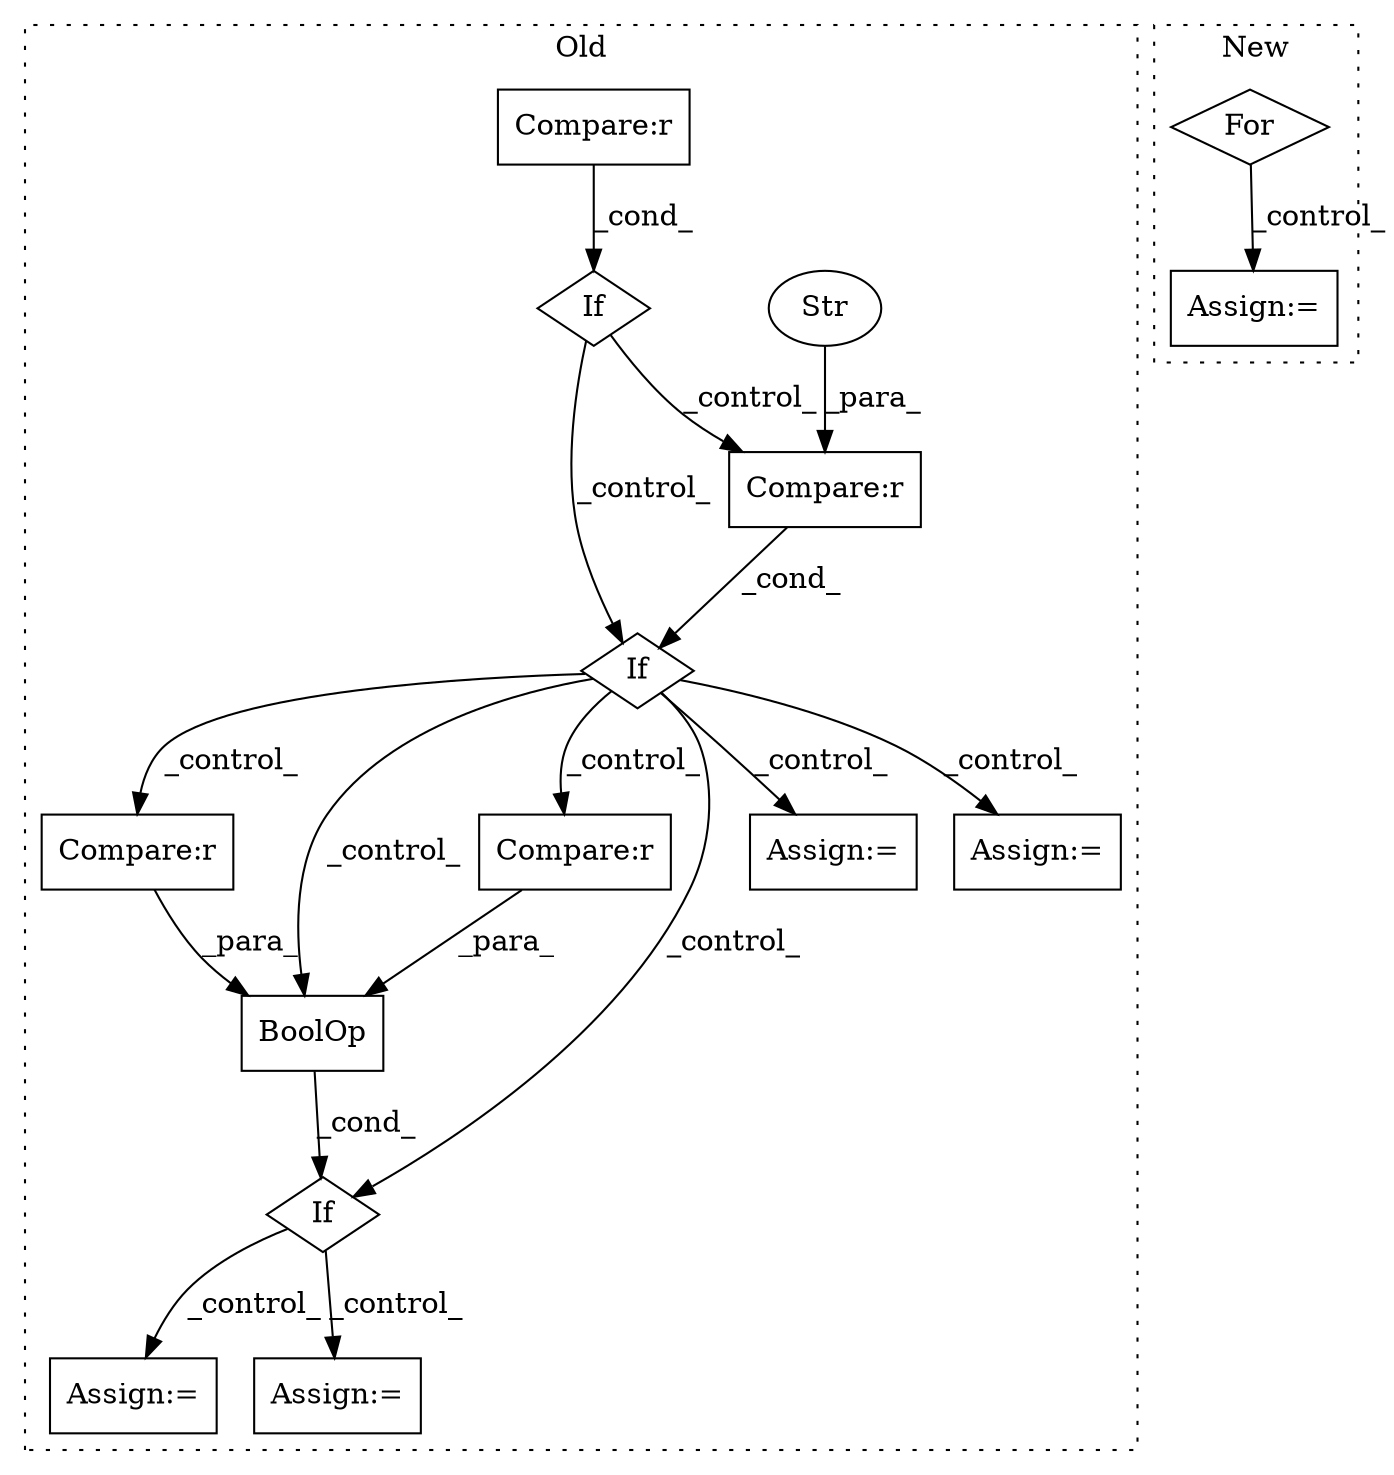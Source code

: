 digraph G {
subgraph cluster0 {
1 [label="BoolOp" a="72" s="3427" l="109" shape="box"];
3 [label="Compare:r" a="40" s="3481" l="55" shape="box"];
4 [label="If" a="96" s="3427" l="0" shape="diamond"];
5 [label="Compare:r" a="40" s="3427" l="49" shape="box"];
7 [label="Assign:=" a="68" s="3557" l="3" shape="box"];
8 [label="Assign:=" a="68" s="3721" l="3" shape="box"];
9 [label="If" a="96" s="3202" l="3" shape="diamond"];
10 [label="Assign:=" a="68" s="3286" l="3" shape="box"];
11 [label="Compare:r" a="40" s="3205" l="52" shape="box"];
12 [label="Assign:=" a="68" s="3397" l="3" shape="box"];
13 [label="Str" a="66" s="3250" l="7" shape="ellipse"];
14 [label="If" a="96" s="2937" l="3" shape="diamond"];
15 [label="Compare:r" a="40" s="2940" l="35" shape="box"];
label = "Old";
style="dotted";
}
subgraph cluster1 {
2 [label="For" a="107" s="1856,1904" l="4,10" shape="diamond"];
6 [label="Assign:=" a="68" s="1966" l="3" shape="box"];
label = "New";
style="dotted";
}
1 -> 4 [label="_cond_"];
2 -> 6 [label="_control_"];
3 -> 1 [label="_para_"];
4 -> 7 [label="_control_"];
4 -> 8 [label="_control_"];
5 -> 1 [label="_para_"];
9 -> 1 [label="_control_"];
9 -> 12 [label="_control_"];
9 -> 3 [label="_control_"];
9 -> 4 [label="_control_"];
9 -> 5 [label="_control_"];
9 -> 10 [label="_control_"];
11 -> 9 [label="_cond_"];
13 -> 11 [label="_para_"];
14 -> 9 [label="_control_"];
14 -> 11 [label="_control_"];
15 -> 14 [label="_cond_"];
}